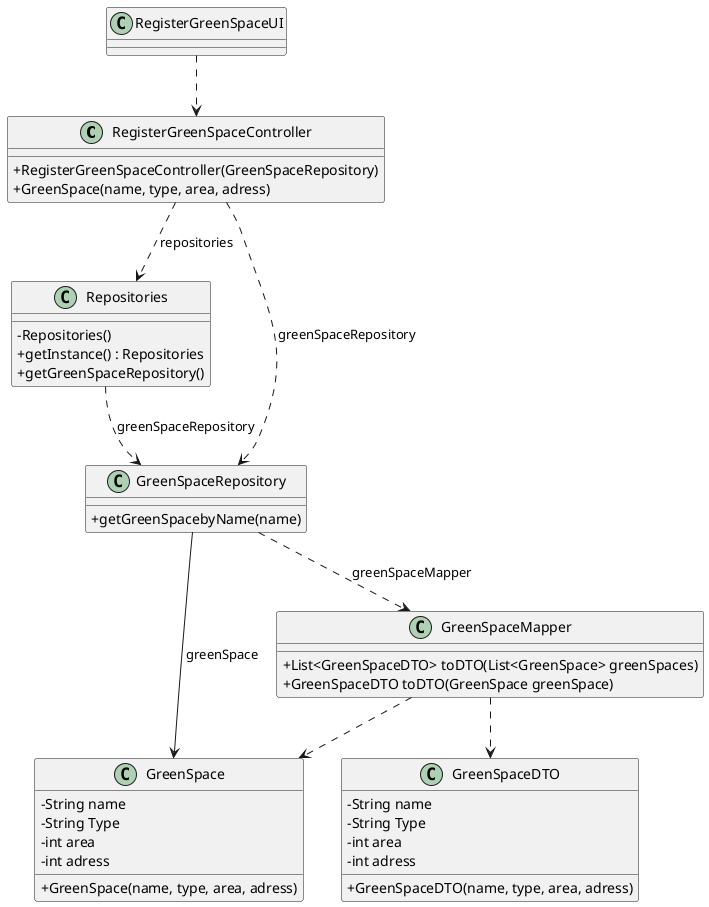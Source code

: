 @startuml
skinparam classAttributeIconSize 0

class RegisterGreenSpaceController {
     + RegisterGreenSpaceController(GreenSpaceRepository)
        + GreenSpace(name, type, area, adress)

}


class RegisterGreenSpaceUI {

}

class GreenSpace
{
    - String name
    - String Type
    - int area
    - int adress
    + GreenSpace(name, type, area, adress)
}
class Repositories {
    - Repositories()
    + getInstance() : Repositories
    + getGreenSpaceRepository()
}

class GreenSpaceRepository {
   + getGreenSpacebyName(name)
}

class GreenSpaceMapper {
    + List<GreenSpaceDTO> toDTO(List<GreenSpace> greenSpaces)
    + GreenSpaceDTO toDTO(GreenSpace greenSpace)
}
class GreenSpaceDTO{
    - String name
    - String Type
    - int area
    - int adress
    + GreenSpaceDTO(name, type, area, adress)
}

RegisterGreenSpaceUI ..> RegisterGreenSpaceController
RegisterGreenSpaceController ..> GreenSpaceRepository : greenSpaceRepository
GreenSpaceRepository ---> GreenSpace : greenSpace
Repositories ..> GreenSpaceRepository : greenSpaceRepository
RegisterGreenSpaceController ..> Repositories : repositories
GreenSpaceMapper ..> GreenSpace
GreenSpaceMapper ..> GreenSpaceDTO
GreenSpaceRepository ..> GreenSpaceMapper : greenSpaceMapper

'RegisterGreenSpaceController ..> GreenSpace : greenSpace

@enduml